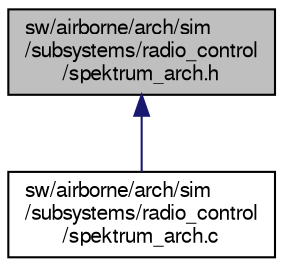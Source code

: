 digraph "sw/airborne/arch/sim/subsystems/radio_control/spektrum_arch.h"
{
  edge [fontname="FreeSans",fontsize="10",labelfontname="FreeSans",labelfontsize="10"];
  node [fontname="FreeSans",fontsize="10",shape=record];
  Node1 [label="sw/airborne/arch/sim\l/subsystems/radio_control\l/spektrum_arch.h",height=0.2,width=0.4,color="black", fillcolor="grey75", style="filled", fontcolor="black"];
  Node1 -> Node2 [dir="back",color="midnightblue",fontsize="10",style="solid",fontname="FreeSans"];
  Node2 [label="sw/airborne/arch/sim\l/subsystems/radio_control\l/spektrum_arch.c",height=0.2,width=0.4,color="black", fillcolor="white", style="filled",URL="$spektrum__arch_8c.html",tooltip="Simulator implementation for spektrum radio control. "];
}
